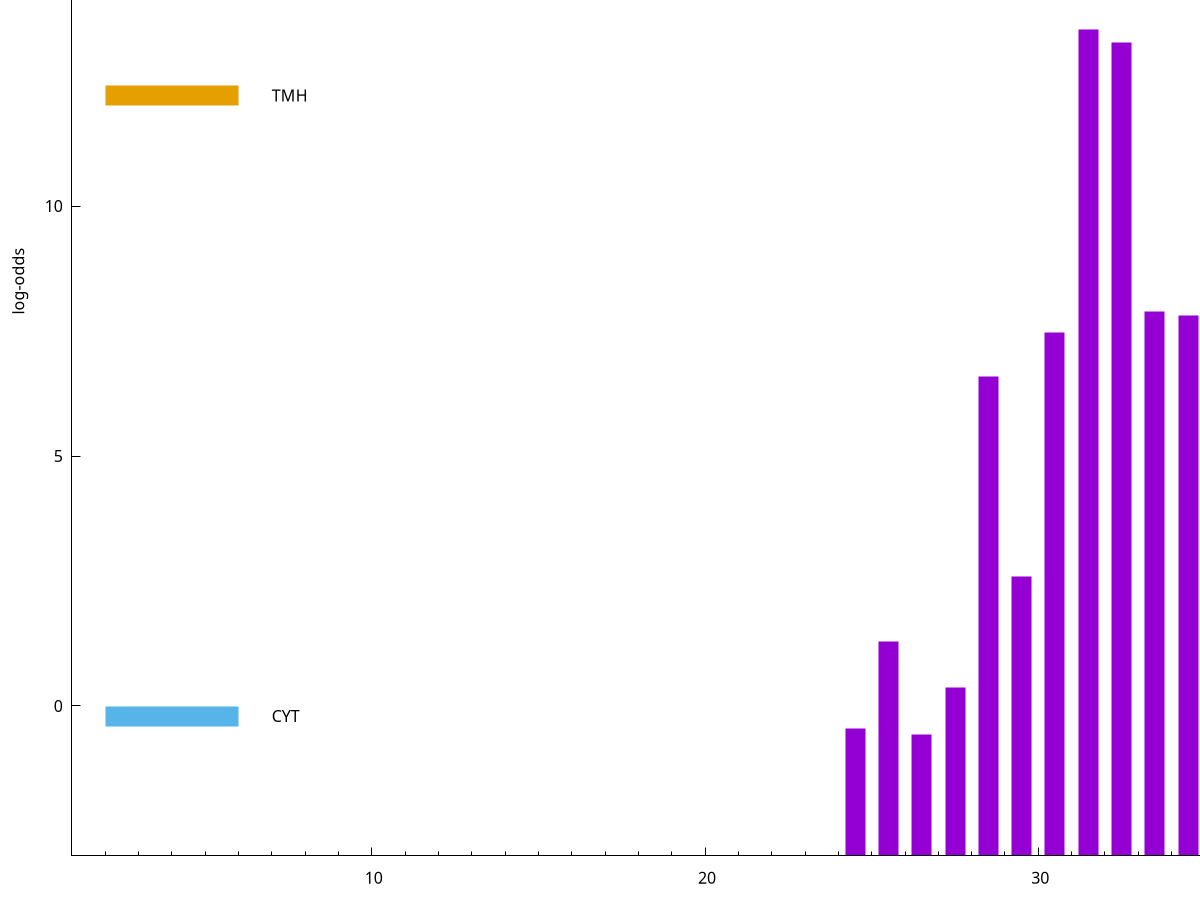 set title "LipoP predictions for SRR3996252.gff"
set size 2., 1.4
set xrange [1:70] 
set mxtics 10
set yrange [-3:20]
set y2range [0:23]
set ylabel "log-odds"
set term postscript eps color solid "Helvetica" 30
set output "SRR3996252.gff57.eps"
set arrow from 2,14.4659 to 6,14.4659 nohead lt 1 lw 20
set label "SpI" at 7,14.4659
set arrow from 2,12.2143 to 6,12.2143 nohead lt 4 lw 20
set label "TMH" at 7,12.2143
set arrow from 2,-0.200913 to 6,-0.200913 nohead lt 3 lw 20
set label "CYT" at 7,-0.200913
set arrow from 2,14.4659 to 6,14.4659 nohead lt 1 lw 20
set label "SpI" at 7,14.4659
# NOTE: The scores below are the log-odds scores with the threshold
# NOTE: subtracted (a hack to make gnuplot make the histogram all
# NOTE: look nice).
plot "-" axes x1y2 title "" with impulses lt 1 lw 20
31.500000 16.537500
32.500000 16.282000
33.500000 10.894720
34.500000 10.815850
30.500000 10.474130
28.500000 9.584250
37.500000 7.489720
35.500000 5.673610
29.500000 5.597390
25.500000 4.294010
27.500000 3.362788
24.500000 2.553742
26.500000 2.431514
36.500000 2.404989
39.500000 2.348709
e
exit

